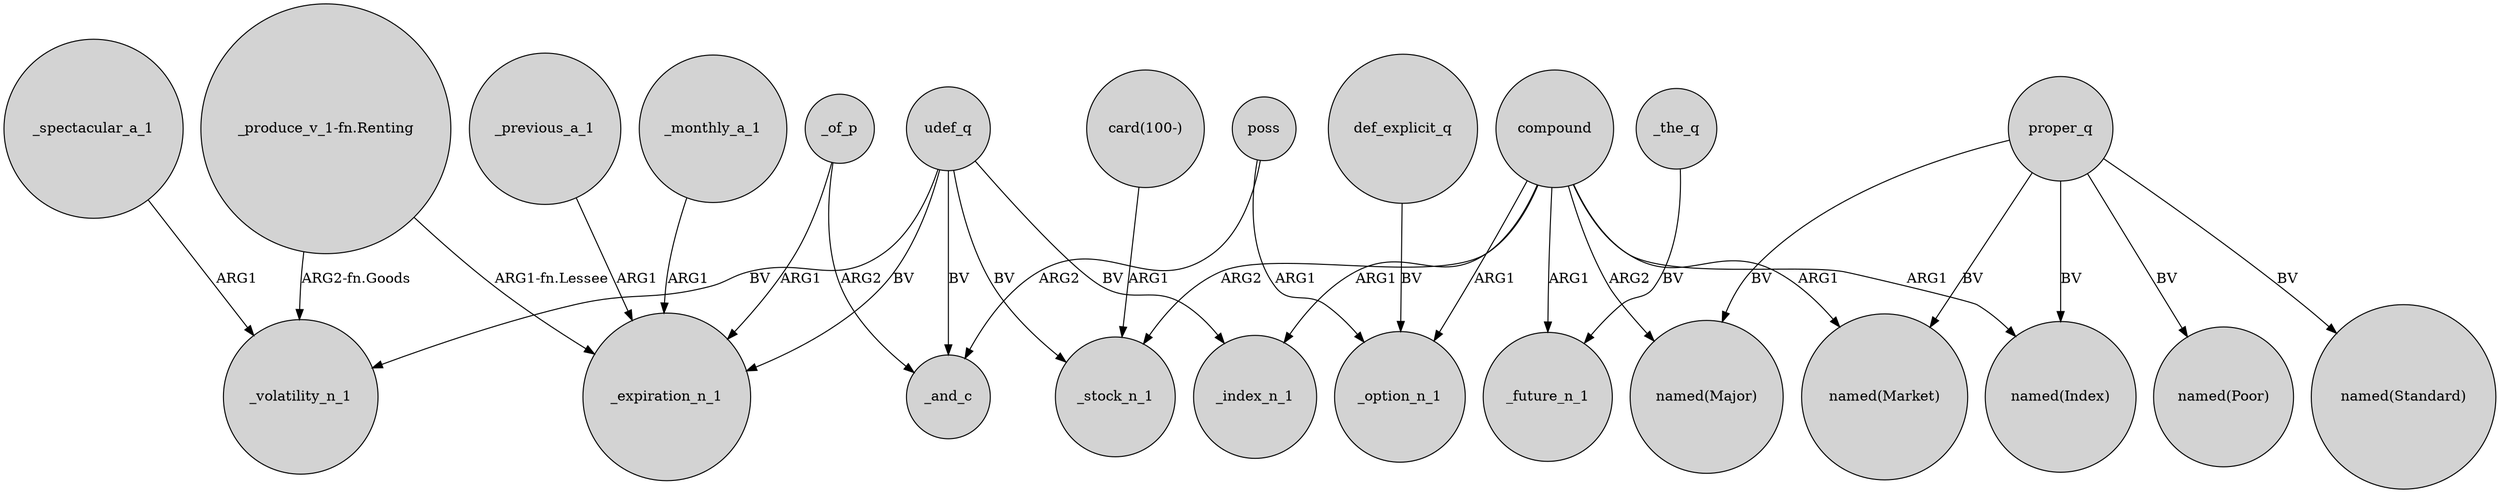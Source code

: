 digraph {
	node [shape=circle style=filled]
	_spectacular_a_1 -> _volatility_n_1 [label=ARG1]
	poss -> _option_n_1 [label=ARG1]
	_previous_a_1 -> _expiration_n_1 [label=ARG1]
	"_produce_v_1-fn.Renting" -> _expiration_n_1 [label="ARG1-fn.Lessee"]
	_of_p -> _and_c [label=ARG2]
	_of_p -> _expiration_n_1 [label=ARG1]
	proper_q -> "named(Poor)" [label=BV]
	udef_q -> _volatility_n_1 [label=BV]
	compound -> "named(Index)" [label=ARG1]
	"_produce_v_1-fn.Renting" -> _volatility_n_1 [label="ARG2-fn.Goods"]
	compound -> "named(Major)" [label=ARG2]
	udef_q -> _index_n_1 [label=BV]
	_monthly_a_1 -> _expiration_n_1 [label=ARG1]
	compound -> _future_n_1 [label=ARG1]
	proper_q -> "named(Market)" [label=BV]
	def_explicit_q -> _option_n_1 [label=BV]
	"card(100-)" -> _stock_n_1 [label=ARG1]
	udef_q -> _and_c [label=BV]
	compound -> _option_n_1 [label=ARG1]
	udef_q -> _expiration_n_1 [label=BV]
	udef_q -> _stock_n_1 [label=BV]
	poss -> _and_c [label=ARG2]
	compound -> _stock_n_1 [label=ARG2]
	proper_q -> "named(Index)" [label=BV]
	proper_q -> "named(Standard)" [label=BV]
	_the_q -> _future_n_1 [label=BV]
	proper_q -> "named(Major)" [label=BV]
	compound -> _index_n_1 [label=ARG1]
	compound -> "named(Market)" [label=ARG1]
}
